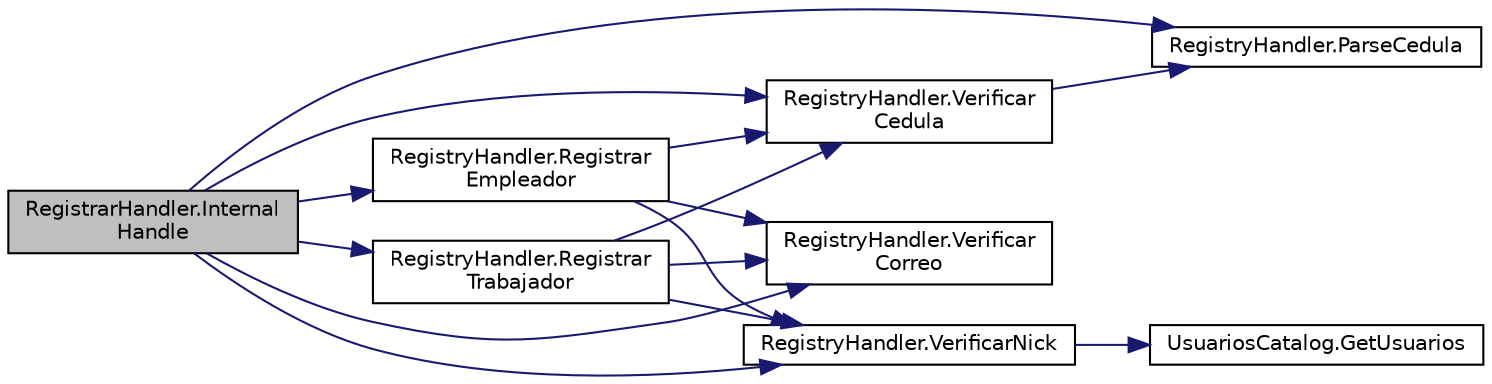 digraph "RegistrarHandler.InternalHandle"
{
 // INTERACTIVE_SVG=YES
 // LATEX_PDF_SIZE
  edge [fontname="Helvetica",fontsize="10",labelfontname="Helvetica",labelfontsize="10"];
  node [fontname="Helvetica",fontsize="10",shape=record];
  rankdir="LR";
  Node1 [label="RegistrarHandler.Internal\lHandle",height=0.2,width=0.4,color="black", fillcolor="grey75", style="filled", fontcolor="black",tooltip="Procesamiento de los mensajes."];
  Node1 -> Node2 [color="midnightblue",fontsize="10",style="solid",fontname="Helvetica"];
  Node2 [label="RegistryHandler.ParseCedula",height=0.2,width=0.4,color="black", fillcolor="white", style="filled",URL="$classRegistryHandler.html#ad0c76402f61b0ded205b48617384c78b",tooltip="Método para convertir un string a un formato apropiado de cédula."];
  Node1 -> Node3 [color="midnightblue",fontsize="10",style="solid",fontname="Helvetica"];
  Node3 [label="RegistryHandler.Registrar\lEmpleador",height=0.2,width=0.4,color="black", fillcolor="white", style="filled",URL="$classRegistryHandler.html#a7d3db6da50fd5991c864aad52ba21a2b",tooltip="Método para registrar un empleador."];
  Node3 -> Node4 [color="midnightblue",fontsize="10",style="solid",fontname="Helvetica"];
  Node4 [label="RegistryHandler.Verificar\lCedula",height=0.2,width=0.4,color="black", fillcolor="white", style="filled",URL="$classRegistryHandler.html#a4ba76c1e045bdb0c91f86046ccd7d013",tooltip="Método para verificar la cédula de un Usuario."];
  Node4 -> Node2 [color="midnightblue",fontsize="10",style="solid",fontname="Helvetica"];
  Node3 -> Node5 [color="midnightblue",fontsize="10",style="solid",fontname="Helvetica"];
  Node5 [label="RegistryHandler.Verificar\lCorreo",height=0.2,width=0.4,color="black", fillcolor="white", style="filled",URL="$classRegistryHandler.html#af10d84e8aa21d69e609c9c89a36cab65",tooltip="Método para verificar un correo."];
  Node3 -> Node6 [color="midnightblue",fontsize="10",style="solid",fontname="Helvetica"];
  Node6 [label="RegistryHandler.VerificarNick",height=0.2,width=0.4,color="black", fillcolor="white", style="filled",URL="$classRegistryHandler.html#a37e94f8f67ac04e96431d9dfe7c0d64a",tooltip="Método para verificar el nickname de un Usuario."];
  Node6 -> Node7 [color="midnightblue",fontsize="10",style="solid",fontname="Helvetica"];
  Node7 [label="UsuariosCatalog.GetUsuarios",height=0.2,width=0.4,color="black", fillcolor="white", style="filled",URL="$classUsuariosCatalog.html#a8e094f4767408bb913048cda08568886",tooltip="Método para conocer los usuarios."];
  Node1 -> Node8 [color="midnightblue",fontsize="10",style="solid",fontname="Helvetica"];
  Node8 [label="RegistryHandler.Registrar\lTrabajador",height=0.2,width=0.4,color="black", fillcolor="white", style="filled",URL="$classRegistryHandler.html#a385fec37ba8343a4d75225f0451218e6",tooltip="Método para registrar un trabajador."];
  Node8 -> Node4 [color="midnightblue",fontsize="10",style="solid",fontname="Helvetica"];
  Node8 -> Node5 [color="midnightblue",fontsize="10",style="solid",fontname="Helvetica"];
  Node8 -> Node6 [color="midnightblue",fontsize="10",style="solid",fontname="Helvetica"];
  Node1 -> Node4 [color="midnightblue",fontsize="10",style="solid",fontname="Helvetica"];
  Node1 -> Node5 [color="midnightblue",fontsize="10",style="solid",fontname="Helvetica"];
  Node1 -> Node6 [color="midnightblue",fontsize="10",style="solid",fontname="Helvetica"];
}
